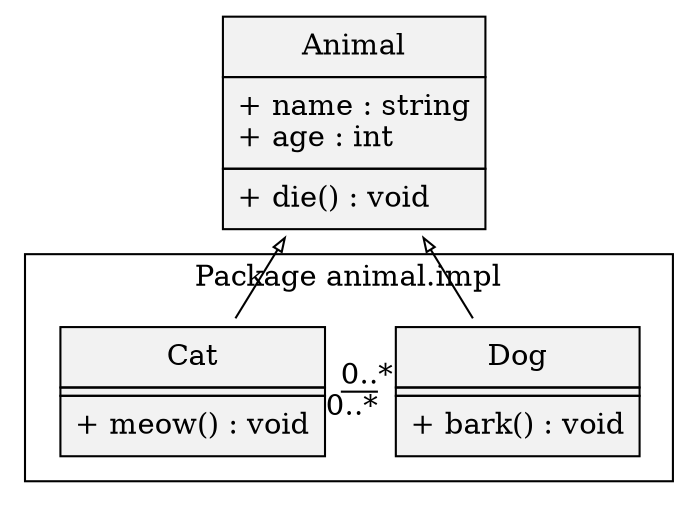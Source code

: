 // http://www.ffnn.nl/pages/articles/media/uml-diagrams-using-graphviz-dot.php
digraph G {
        graph [
                compound = true
        ]

        node [
                shape = "record"
        ]

        edge [
                dir = "back"
                arrowtail = "empty"
                arrowsize = 0.65
        ]

        Animal [
                shape = "none"
                label = <<TABLE BGCOLOR="gray95" BORDER="0" CELLBORDER="1" CELLSPACING="0" CELLPADDING="6" ><TR><TD>Animal</TD></TR><TR><TD ALIGN="LEFT" BALIGN="LEFT">+ name : string<BR/>+ age : int</TD></TR><TR><TD ALIGN="LEFT" BALIGN="LEFT">+ die() : void</TD></TR></TABLE>>
                URL = "#Animal"
        ]

        subgraph clusterAnimalImpl {
                label = "Package animal.impl"
                URL = "#animal.impl"

                Dog [
                    shape = "none"
                    label = <<TABLE BGCOLOR="gray95" BORDER="0" CELLBORDER="1" CELLSPACING="0" CELLPADDING="6"><TR><TD>Dog</TD></TR><TR><TD CELLPADDING="1"></TD></TR><TR><TD>+ bark() : void</TD></TR></TABLE>>
                    URL = "#Dog"
                ]

                Cat [
                    shape = "none"
                    label = <<TABLE BGCOLOR="gray95" BORDER="0" CELLBORDER="1" CELLSPACING="0" CELLPADDING="6"><TR><TD>Cat</TD></TR><TR><TD CELLPADDING="1"></TD></TR><TR><TD>+ meow() : void</TD></TR></TABLE>>
                    URL = "#Cat"
                ]
        }

        Animal -> Dog
        Animal -> Cat

        edge [
                arrowtail = "none"
                constraint = false

                headlabel = "0..*"
                taillabel = "0..*"
        ]

        Cat -> Dog
}